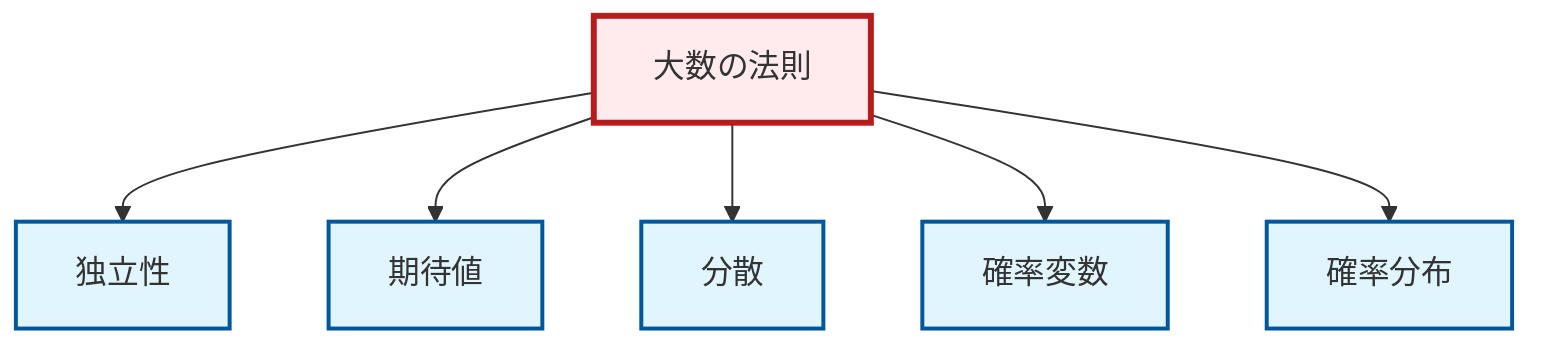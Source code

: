 graph TD
    classDef definition fill:#e1f5fe,stroke:#01579b,stroke-width:2px
    classDef theorem fill:#f3e5f5,stroke:#4a148c,stroke-width:2px
    classDef axiom fill:#fff3e0,stroke:#e65100,stroke-width:2px
    classDef example fill:#e8f5e9,stroke:#1b5e20,stroke-width:2px
    classDef current fill:#ffebee,stroke:#b71c1c,stroke-width:3px
    def-random-variable["確率変数"]:::definition
    def-probability-distribution["確率分布"]:::definition
    def-variance["分散"]:::definition
    thm-law-of-large-numbers["大数の法則"]:::theorem
    def-expectation["期待値"]:::definition
    def-independence["独立性"]:::definition
    thm-law-of-large-numbers --> def-independence
    thm-law-of-large-numbers --> def-expectation
    thm-law-of-large-numbers --> def-variance
    thm-law-of-large-numbers --> def-random-variable
    thm-law-of-large-numbers --> def-probability-distribution
    class thm-law-of-large-numbers current